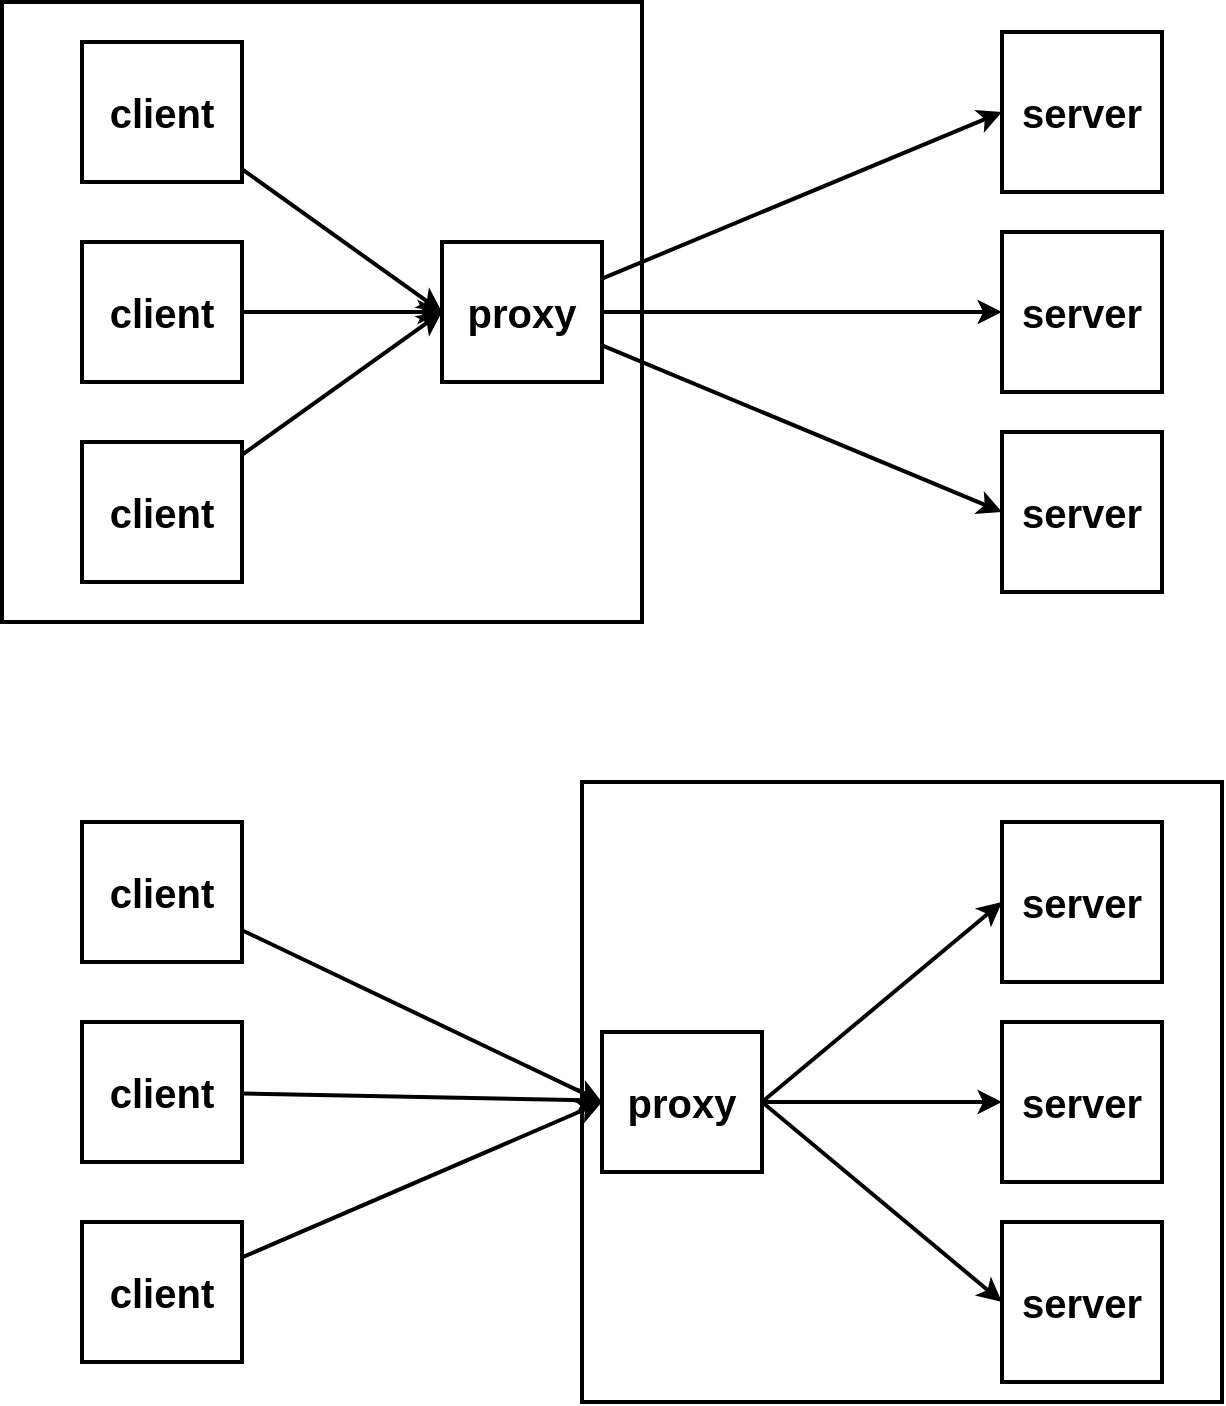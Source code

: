 <mxfile version="12.3.2" type="device" pages="1"><diagram id="cWuSH5C_k8UAlHYy6paO" name="Page-1"><mxGraphModel dx="1088" dy="880" grid="1" gridSize="10" guides="1" tooltips="1" connect="1" arrows="1" fold="1" page="1" pageScale="1" pageWidth="1654" pageHeight="2336" math="0" shadow="0"><root><mxCell id="0"/><mxCell id="1" parent="0"/><mxCell id="mFAXBdMDYSTzGXTNTrzt-1" value="" style="rounded=0;whiteSpace=wrap;html=1;strokeWidth=2;" vertex="1" parent="1"><mxGeometry x="170" y="380" width="320" height="310" as="geometry"/></mxCell><mxCell id="mFAXBdMDYSTzGXTNTrzt-6" style="rounded=0;orthogonalLoop=1;jettySize=auto;html=1;entryX=0;entryY=0.5;entryDx=0;entryDy=0;strokeWidth=2;" edge="1" parent="1" source="mFAXBdMDYSTzGXTNTrzt-2" target="mFAXBdMDYSTzGXTNTrzt-5"><mxGeometry relative="1" as="geometry"/></mxCell><mxCell id="mFAXBdMDYSTzGXTNTrzt-2" value="client" style="rounded=0;whiteSpace=wrap;html=1;strokeWidth=2;fontSize=20;fontStyle=1" vertex="1" parent="1"><mxGeometry x="210" y="400" width="80" height="70" as="geometry"/></mxCell><mxCell id="mFAXBdMDYSTzGXTNTrzt-7" style="edgeStyle=none;rounded=0;orthogonalLoop=1;jettySize=auto;html=1;entryX=0;entryY=0.5;entryDx=0;entryDy=0;strokeWidth=2;" edge="1" parent="1" source="mFAXBdMDYSTzGXTNTrzt-3" target="mFAXBdMDYSTzGXTNTrzt-5"><mxGeometry relative="1" as="geometry"/></mxCell><mxCell id="mFAXBdMDYSTzGXTNTrzt-3" value="&lt;span style=&quot;font-size: 20px ; font-weight: 700 ; white-space: normal&quot;&gt;client&lt;/span&gt;" style="rounded=0;whiteSpace=wrap;html=1;strokeWidth=2;" vertex="1" parent="1"><mxGeometry x="210" y="500" width="80" height="70" as="geometry"/></mxCell><mxCell id="mFAXBdMDYSTzGXTNTrzt-8" style="edgeStyle=none;rounded=0;orthogonalLoop=1;jettySize=auto;html=1;entryX=0;entryY=0.5;entryDx=0;entryDy=0;strokeWidth=2;" edge="1" parent="1" source="mFAXBdMDYSTzGXTNTrzt-4" target="mFAXBdMDYSTzGXTNTrzt-5"><mxGeometry relative="1" as="geometry"/></mxCell><mxCell id="mFAXBdMDYSTzGXTNTrzt-4" value="&lt;span style=&quot;font-size: 20px ; font-weight: 700 ; white-space: normal&quot;&gt;client&lt;/span&gt;" style="rounded=0;whiteSpace=wrap;html=1;strokeWidth=2;" vertex="1" parent="1"><mxGeometry x="210" y="600" width="80" height="70" as="geometry"/></mxCell><mxCell id="mFAXBdMDYSTzGXTNTrzt-10" style="edgeStyle=none;rounded=0;orthogonalLoop=1;jettySize=auto;html=1;exitX=1;exitY=0.5;exitDx=0;exitDy=0;strokeWidth=2;" edge="1" parent="1" source="mFAXBdMDYSTzGXTNTrzt-5" target="mFAXBdMDYSTzGXTNTrzt-9"><mxGeometry relative="1" as="geometry"/></mxCell><mxCell id="mFAXBdMDYSTzGXTNTrzt-26" style="edgeStyle=none;rounded=0;orthogonalLoop=1;jettySize=auto;html=1;entryX=0;entryY=0.5;entryDx=0;entryDy=0;strokeWidth=2;fontSize=20;" edge="1" parent="1" source="mFAXBdMDYSTzGXTNTrzt-5" target="mFAXBdMDYSTzGXTNTrzt-24"><mxGeometry relative="1" as="geometry"/></mxCell><mxCell id="mFAXBdMDYSTzGXTNTrzt-27" style="edgeStyle=none;rounded=0;orthogonalLoop=1;jettySize=auto;html=1;entryX=0;entryY=0.5;entryDx=0;entryDy=0;strokeWidth=2;fontSize=20;" edge="1" parent="1" source="mFAXBdMDYSTzGXTNTrzt-5" target="mFAXBdMDYSTzGXTNTrzt-25"><mxGeometry relative="1" as="geometry"/></mxCell><mxCell id="mFAXBdMDYSTzGXTNTrzt-5" value="proxy" style="rounded=0;whiteSpace=wrap;html=1;strokeWidth=2;fontSize=20;fontStyle=1" vertex="1" parent="1"><mxGeometry x="390" y="500" width="80" height="70" as="geometry"/></mxCell><mxCell id="mFAXBdMDYSTzGXTNTrzt-9" value="server" style="whiteSpace=wrap;html=1;aspect=fixed;strokeWidth=2;fontSize=20;fontStyle=1" vertex="1" parent="1"><mxGeometry x="670" y="495" width="80" height="80" as="geometry"/></mxCell><mxCell id="mFAXBdMDYSTzGXTNTrzt-13" value="" style="rounded=0;whiteSpace=wrap;html=1;strokeWidth=2;" vertex="1" parent="1"><mxGeometry x="460" y="770" width="320" height="310" as="geometry"/></mxCell><mxCell id="mFAXBdMDYSTzGXTNTrzt-14" value="server" style="whiteSpace=wrap;html=1;aspect=fixed;strokeWidth=2;fontSize=20;fontStyle=1" vertex="1" parent="1"><mxGeometry x="670" y="790" width="80" height="80" as="geometry"/></mxCell><mxCell id="mFAXBdMDYSTzGXTNTrzt-15" value="server" style="whiteSpace=wrap;html=1;aspect=fixed;strokeWidth=2;fontSize=20;fontStyle=1" vertex="1" parent="1"><mxGeometry x="670" y="890" width="80" height="80" as="geometry"/></mxCell><mxCell id="mFAXBdMDYSTzGXTNTrzt-16" value="server" style="whiteSpace=wrap;html=1;aspect=fixed;strokeWidth=2;fontSize=20;fontStyle=1" vertex="1" parent="1"><mxGeometry x="670" y="990" width="80" height="80" as="geometry"/></mxCell><mxCell id="mFAXBdMDYSTzGXTNTrzt-28" style="edgeStyle=none;rounded=0;orthogonalLoop=1;jettySize=auto;html=1;exitX=1;exitY=0.5;exitDx=0;exitDy=0;entryX=0;entryY=0.5;entryDx=0;entryDy=0;strokeWidth=2;fontSize=20;" edge="1" parent="1" source="mFAXBdMDYSTzGXTNTrzt-17" target="mFAXBdMDYSTzGXTNTrzt-14"><mxGeometry relative="1" as="geometry"/></mxCell><mxCell id="mFAXBdMDYSTzGXTNTrzt-29" style="edgeStyle=none;rounded=0;orthogonalLoop=1;jettySize=auto;html=1;exitX=1;exitY=0.5;exitDx=0;exitDy=0;strokeWidth=2;fontSize=20;" edge="1" parent="1" source="mFAXBdMDYSTzGXTNTrzt-17" target="mFAXBdMDYSTzGXTNTrzt-15"><mxGeometry relative="1" as="geometry"/></mxCell><mxCell id="mFAXBdMDYSTzGXTNTrzt-30" style="edgeStyle=none;rounded=0;orthogonalLoop=1;jettySize=auto;html=1;exitX=1;exitY=0.5;exitDx=0;exitDy=0;entryX=0;entryY=0.5;entryDx=0;entryDy=0;strokeWidth=2;fontSize=20;" edge="1" parent="1" source="mFAXBdMDYSTzGXTNTrzt-17" target="mFAXBdMDYSTzGXTNTrzt-16"><mxGeometry relative="1" as="geometry"/></mxCell><mxCell id="mFAXBdMDYSTzGXTNTrzt-17" value="proxy" style="rounded=0;whiteSpace=wrap;html=1;strokeWidth=2;fontSize=20;fontStyle=1" vertex="1" parent="1"><mxGeometry x="470" y="895" width="80" height="70" as="geometry"/></mxCell><mxCell id="mFAXBdMDYSTzGXTNTrzt-22" style="edgeStyle=none;rounded=0;orthogonalLoop=1;jettySize=auto;html=1;entryX=0;entryY=0.5;entryDx=0;entryDy=0;strokeWidth=2;fontSize=20;" edge="1" parent="1" source="mFAXBdMDYSTzGXTNTrzt-18" target="mFAXBdMDYSTzGXTNTrzt-17"><mxGeometry relative="1" as="geometry"/></mxCell><mxCell id="mFAXBdMDYSTzGXTNTrzt-18" value="client" style="rounded=0;whiteSpace=wrap;html=1;strokeWidth=2;fontSize=20;fontStyle=1" vertex="1" parent="1"><mxGeometry x="210" y="790" width="80" height="70" as="geometry"/></mxCell><mxCell id="mFAXBdMDYSTzGXTNTrzt-21" style="edgeStyle=none;rounded=0;orthogonalLoop=1;jettySize=auto;html=1;strokeWidth=2;fontSize=20;" edge="1" parent="1" source="mFAXBdMDYSTzGXTNTrzt-19" target="mFAXBdMDYSTzGXTNTrzt-17"><mxGeometry relative="1" as="geometry"/></mxCell><mxCell id="mFAXBdMDYSTzGXTNTrzt-19" value="&lt;span style=&quot;font-size: 20px ; font-weight: 700 ; white-space: normal&quot;&gt;client&lt;/span&gt;" style="rounded=0;whiteSpace=wrap;html=1;strokeWidth=2;" vertex="1" parent="1"><mxGeometry x="210" y="890" width="80" height="70" as="geometry"/></mxCell><mxCell id="mFAXBdMDYSTzGXTNTrzt-23" style="edgeStyle=none;rounded=0;orthogonalLoop=1;jettySize=auto;html=1;entryX=0;entryY=0.5;entryDx=0;entryDy=0;strokeWidth=2;fontSize=20;" edge="1" parent="1" source="mFAXBdMDYSTzGXTNTrzt-20" target="mFAXBdMDYSTzGXTNTrzt-17"><mxGeometry relative="1" as="geometry"/></mxCell><mxCell id="mFAXBdMDYSTzGXTNTrzt-20" value="&lt;span style=&quot;font-size: 20px ; font-weight: 700 ; white-space: normal&quot;&gt;client&lt;/span&gt;" style="rounded=0;whiteSpace=wrap;html=1;strokeWidth=2;" vertex="1" parent="1"><mxGeometry x="210" y="990" width="80" height="70" as="geometry"/></mxCell><mxCell id="mFAXBdMDYSTzGXTNTrzt-24" value="server" style="whiteSpace=wrap;html=1;aspect=fixed;strokeWidth=2;fontSize=20;fontStyle=1" vertex="1" parent="1"><mxGeometry x="670" y="395" width="80" height="80" as="geometry"/></mxCell><mxCell id="mFAXBdMDYSTzGXTNTrzt-25" value="server" style="whiteSpace=wrap;html=1;aspect=fixed;strokeWidth=2;fontSize=20;fontStyle=1" vertex="1" parent="1"><mxGeometry x="670" y="595" width="80" height="80" as="geometry"/></mxCell></root></mxGraphModel></diagram></mxfile>